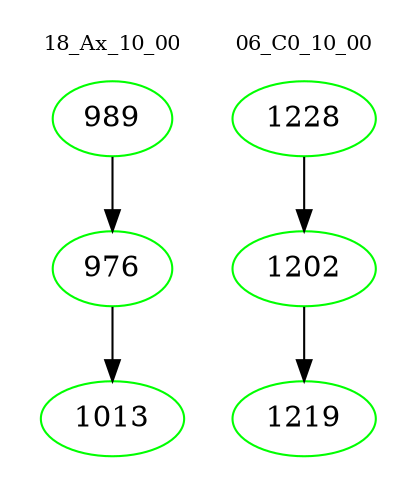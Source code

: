 digraph{
subgraph cluster_0 {
color = white
label = "18_Ax_10_00";
fontsize=10;
T0_989 [label="989", color="green"]
T0_989 -> T0_976 [color="black"]
T0_976 [label="976", color="green"]
T0_976 -> T0_1013 [color="black"]
T0_1013 [label="1013", color="green"]
}
subgraph cluster_1 {
color = white
label = "06_C0_10_00";
fontsize=10;
T1_1228 [label="1228", color="green"]
T1_1228 -> T1_1202 [color="black"]
T1_1202 [label="1202", color="green"]
T1_1202 -> T1_1219 [color="black"]
T1_1219 [label="1219", color="green"]
}
}
